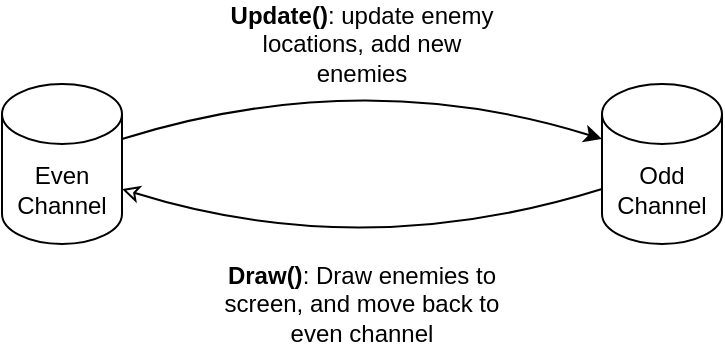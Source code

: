 <mxfile version="26.2.14">
  <diagram name="Page-1" id="9Lix9jP-tOsQLzWkuPLo">
    <mxGraphModel dx="1422" dy="792" grid="1" gridSize="10" guides="1" tooltips="1" connect="1" arrows="1" fold="1" page="1" pageScale="1" pageWidth="850" pageHeight="1100" math="0" shadow="0">
      <root>
        <mxCell id="0" />
        <mxCell id="1" parent="0" />
        <mxCell id="jQYgwSBXPabg03TYDZN4-1" value="Even Channel" style="shape=cylinder3;whiteSpace=wrap;html=1;boundedLbl=1;backgroundOutline=1;size=15;" vertex="1" parent="1">
          <mxGeometry x="220" y="280" width="60" height="80" as="geometry" />
        </mxCell>
        <mxCell id="jQYgwSBXPabg03TYDZN4-2" value="Odd Channel" style="shape=cylinder3;whiteSpace=wrap;html=1;boundedLbl=1;backgroundOutline=1;size=15;" vertex="1" parent="1">
          <mxGeometry x="520" y="280" width="60" height="80" as="geometry" />
        </mxCell>
        <mxCell id="jQYgwSBXPabg03TYDZN4-3" value="" style="endArrow=classic;html=1;rounded=0;entryX=0;entryY=0;entryDx=0;entryDy=27.5;entryPerimeter=0;exitX=1;exitY=0;exitDx=0;exitDy=27.5;exitPerimeter=0;curved=1;" edge="1" parent="1" source="jQYgwSBXPabg03TYDZN4-1" target="jQYgwSBXPabg03TYDZN4-2">
          <mxGeometry width="50" height="50" relative="1" as="geometry">
            <mxPoint x="400" y="430" as="sourcePoint" />
            <mxPoint x="450" y="380" as="targetPoint" />
            <Array as="points">
              <mxPoint x="400" y="270" />
            </Array>
          </mxGeometry>
        </mxCell>
        <mxCell id="jQYgwSBXPabg03TYDZN4-4" value="" style="endArrow=none;html=1;rounded=0;entryX=0;entryY=0;entryDx=0;entryDy=52.5;entryPerimeter=0;exitX=1;exitY=0;exitDx=0;exitDy=52.5;exitPerimeter=0;curved=1;startArrow=classic;startFill=0;" edge="1" parent="1" source="jQYgwSBXPabg03TYDZN4-1" target="jQYgwSBXPabg03TYDZN4-2">
          <mxGeometry width="50" height="50" relative="1" as="geometry">
            <mxPoint x="290" y="318" as="sourcePoint" />
            <mxPoint x="530" y="318" as="targetPoint" />
            <Array as="points">
              <mxPoint x="400" y="370" />
            </Array>
          </mxGeometry>
        </mxCell>
        <mxCell id="jQYgwSBXPabg03TYDZN4-5" value="&lt;b&gt;Update()&lt;/b&gt;: update enemy locations, add new enemies" style="text;html=1;align=center;verticalAlign=middle;whiteSpace=wrap;rounded=0;" vertex="1" parent="1">
          <mxGeometry x="330" y="240" width="140" height="40" as="geometry" />
        </mxCell>
        <mxCell id="jQYgwSBXPabg03TYDZN4-6" value="&lt;b&gt;Draw()&lt;/b&gt;: Draw enemies to screen, and move back to even channel" style="text;html=1;align=center;verticalAlign=middle;whiteSpace=wrap;rounded=0;" vertex="1" parent="1">
          <mxGeometry x="330" y="370" width="140" height="40" as="geometry" />
        </mxCell>
      </root>
    </mxGraphModel>
  </diagram>
</mxfile>
